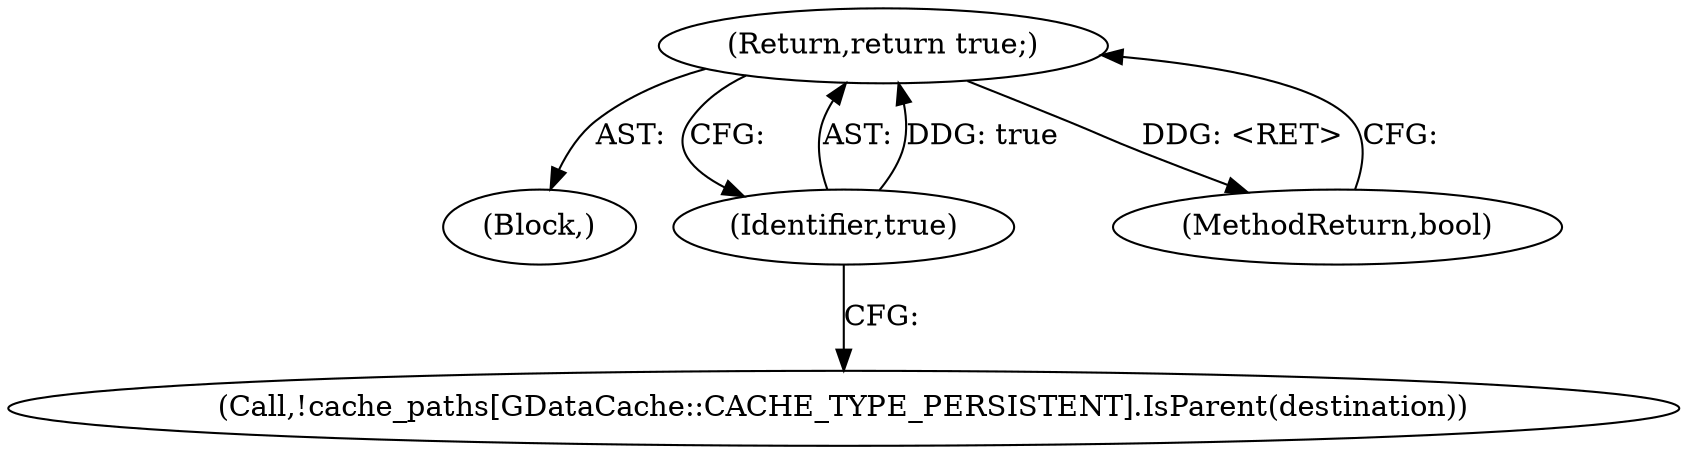 digraph "1_Chrome_baef1ffd73db183ca50c854e1779ed7f6e5100a8_4@del" {
"1000162" [label="(Return,return true;)"];
"1000163" [label="(Identifier,true)"];
"1000105" [label="(Block,)"];
"1000162" [label="(Return,return true;)"];
"1000152" [label="(Call,!cache_paths[GDataCache::CACHE_TYPE_PERSISTENT].IsParent(destination))"];
"1000164" [label="(MethodReturn,bool)"];
"1000163" [label="(Identifier,true)"];
"1000162" -> "1000105"  [label="AST: "];
"1000162" -> "1000163"  [label="CFG: "];
"1000163" -> "1000162"  [label="AST: "];
"1000164" -> "1000162"  [label="CFG: "];
"1000162" -> "1000164"  [label="DDG: <RET>"];
"1000163" -> "1000162"  [label="DDG: true"];
"1000163" -> "1000152"  [label="CFG: "];
}
